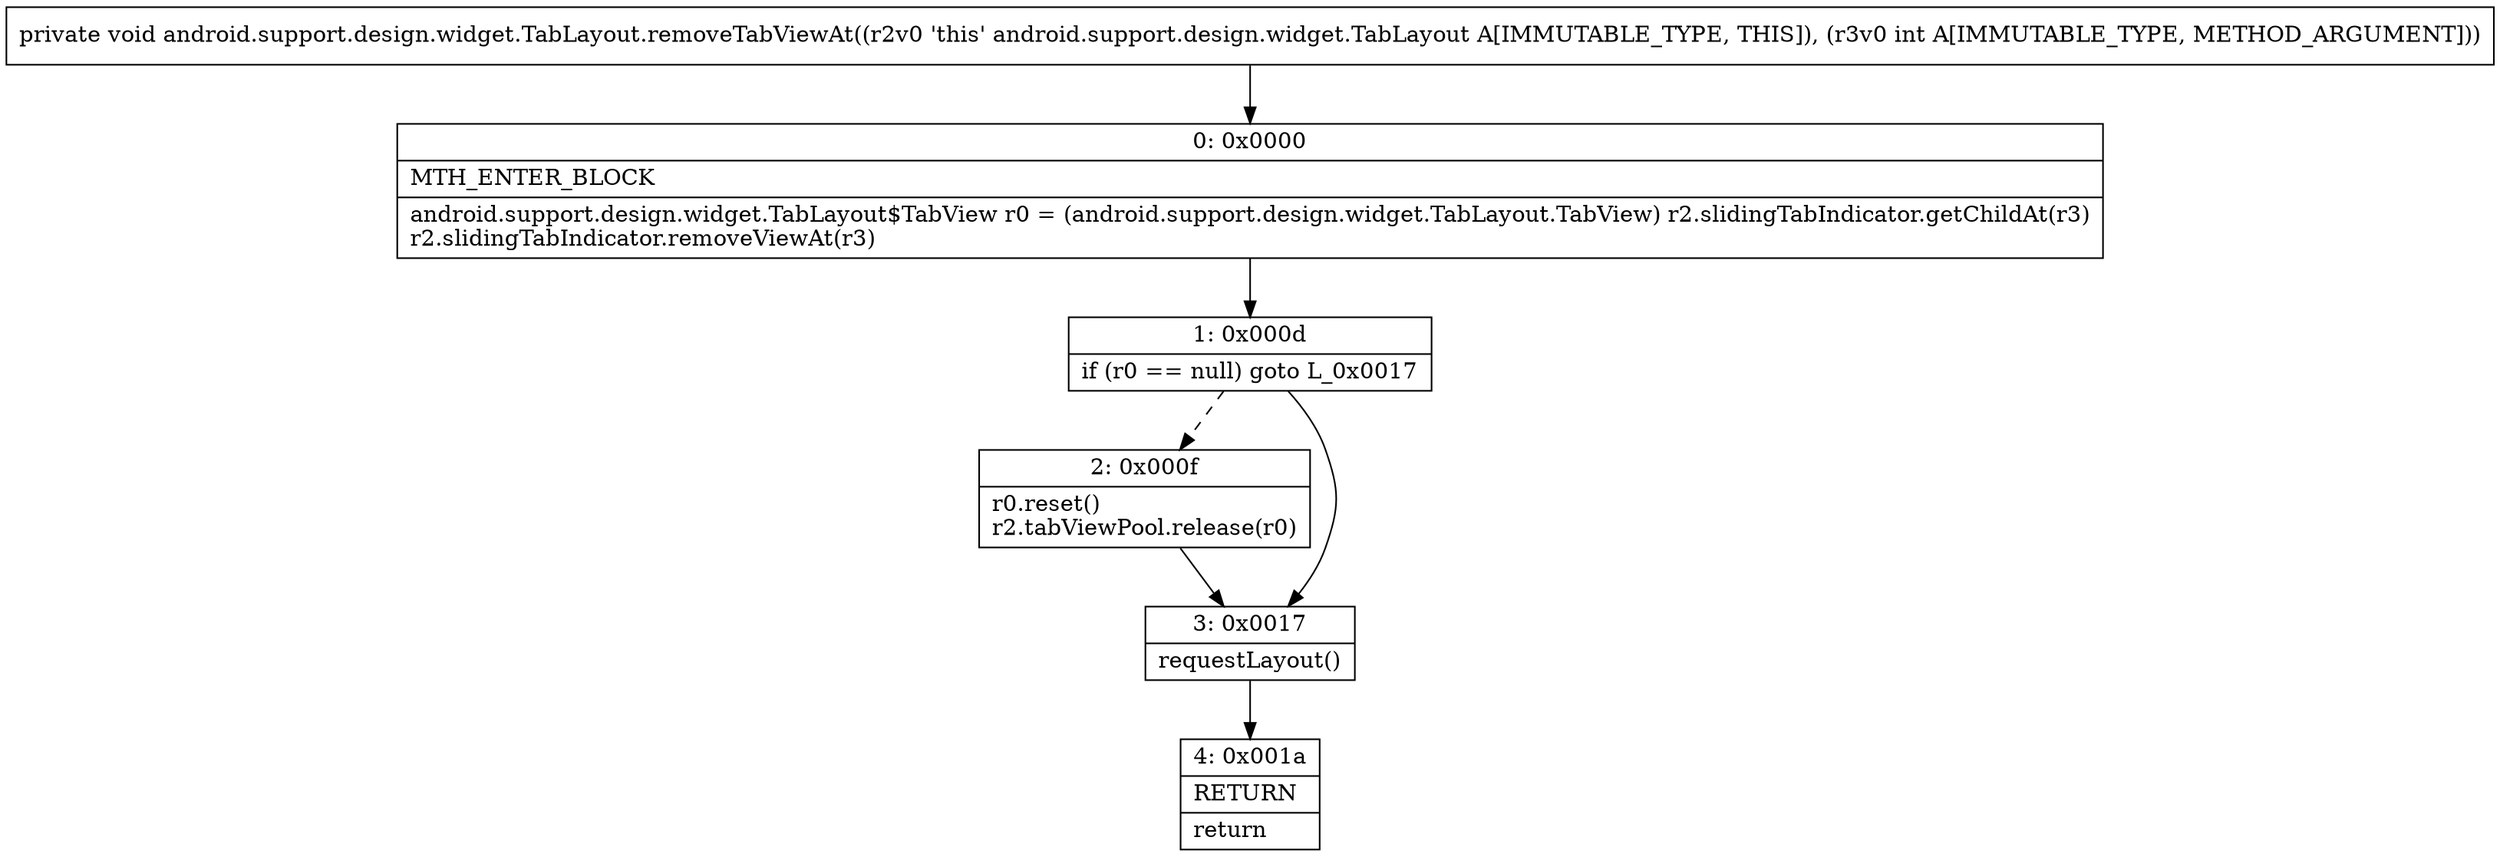 digraph "CFG forandroid.support.design.widget.TabLayout.removeTabViewAt(I)V" {
Node_0 [shape=record,label="{0\:\ 0x0000|MTH_ENTER_BLOCK\l|android.support.design.widget.TabLayout$TabView r0 = (android.support.design.widget.TabLayout.TabView) r2.slidingTabIndicator.getChildAt(r3)\lr2.slidingTabIndicator.removeViewAt(r3)\l}"];
Node_1 [shape=record,label="{1\:\ 0x000d|if (r0 == null) goto L_0x0017\l}"];
Node_2 [shape=record,label="{2\:\ 0x000f|r0.reset()\lr2.tabViewPool.release(r0)\l}"];
Node_3 [shape=record,label="{3\:\ 0x0017|requestLayout()\l}"];
Node_4 [shape=record,label="{4\:\ 0x001a|RETURN\l|return\l}"];
MethodNode[shape=record,label="{private void android.support.design.widget.TabLayout.removeTabViewAt((r2v0 'this' android.support.design.widget.TabLayout A[IMMUTABLE_TYPE, THIS]), (r3v0 int A[IMMUTABLE_TYPE, METHOD_ARGUMENT])) }"];
MethodNode -> Node_0;
Node_0 -> Node_1;
Node_1 -> Node_2[style=dashed];
Node_1 -> Node_3;
Node_2 -> Node_3;
Node_3 -> Node_4;
}

